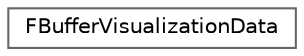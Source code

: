 digraph "Graphical Class Hierarchy"
{
 // INTERACTIVE_SVG=YES
 // LATEX_PDF_SIZE
  bgcolor="transparent";
  edge [fontname=Helvetica,fontsize=10,labelfontname=Helvetica,labelfontsize=10];
  node [fontname=Helvetica,fontsize=10,shape=box,height=0.2,width=0.4];
  rankdir="LR";
  Node0 [id="Node000000",label="FBufferVisualizationData",height=0.2,width=0.4,color="grey40", fillcolor="white", style="filled",URL="$d6/db4/classFBufferVisualizationData.html",tooltip=" "];
}
